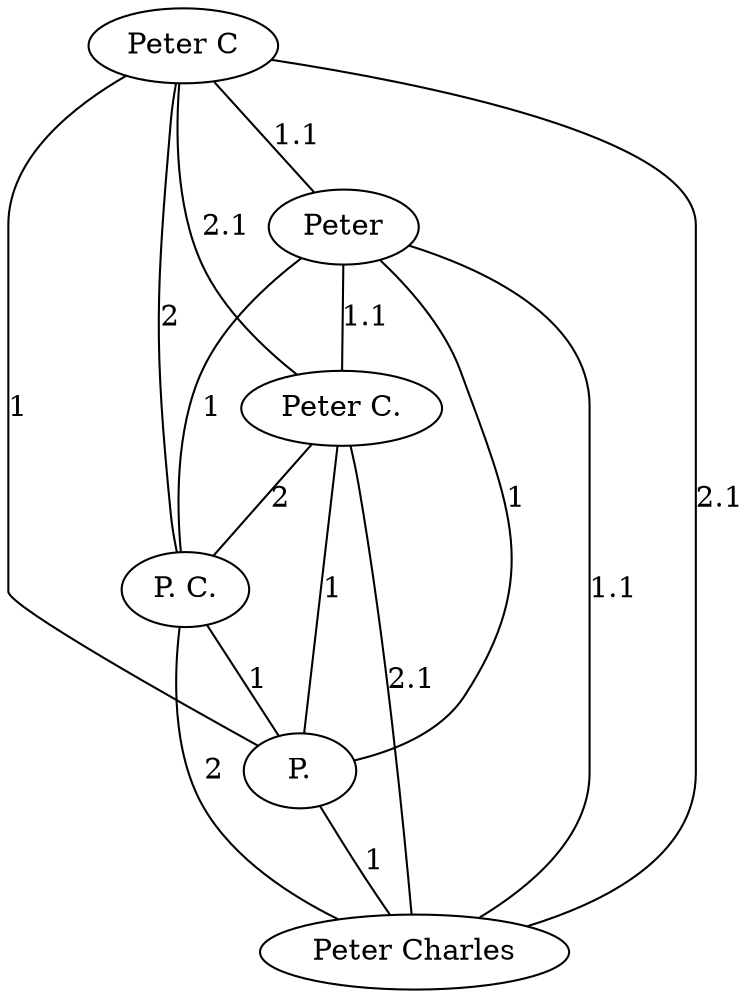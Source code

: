 graph {
0 [label="Peter C"];
1 [label="Peter"];
2 [label="Peter C."];
3 [label="P. C."];
4 [label="P."];
5 [label="Peter Charles"];
0 -- 1 [label="1.1"];
0 -- 2 [label="2.1"];
0 -- 3 [label="2"];
0 -- 4 [label="1"];
0 -- 5 [label="2.1"];
1 -- 2 [label="1.1"];
1 -- 3 [label="1"];
1 -- 4 [label="1"];
1 -- 5 [label="1.1"];
2 -- 3 [label="2"];
2 -- 4 [label="1"];
2 -- 5 [label="2.1"];
3 -- 4 [label="1"];
3 -- 5 [label="2"];
4 -- 5 [label="1"];
}
